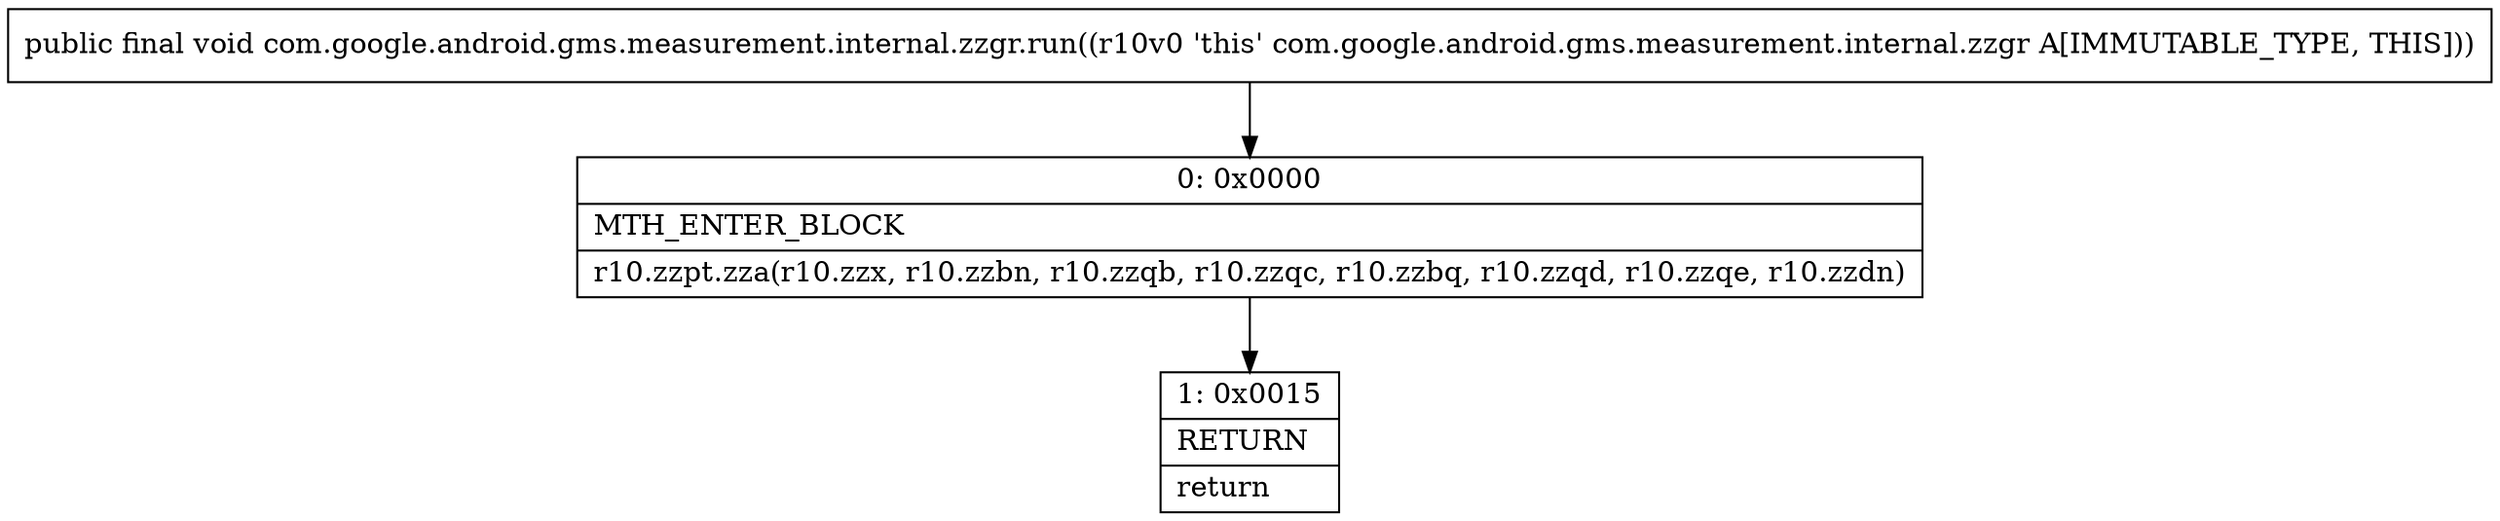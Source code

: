 digraph "CFG forcom.google.android.gms.measurement.internal.zzgr.run()V" {
Node_0 [shape=record,label="{0\:\ 0x0000|MTH_ENTER_BLOCK\l|r10.zzpt.zza(r10.zzx, r10.zzbn, r10.zzqb, r10.zzqc, r10.zzbq, r10.zzqd, r10.zzqe, r10.zzdn)\l}"];
Node_1 [shape=record,label="{1\:\ 0x0015|RETURN\l|return\l}"];
MethodNode[shape=record,label="{public final void com.google.android.gms.measurement.internal.zzgr.run((r10v0 'this' com.google.android.gms.measurement.internal.zzgr A[IMMUTABLE_TYPE, THIS])) }"];
MethodNode -> Node_0;
Node_0 -> Node_1;
}

